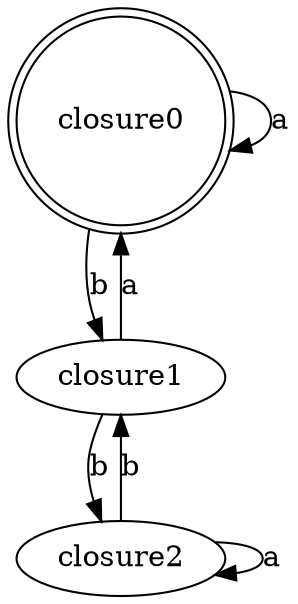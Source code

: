 digraph G {
	closure0 -> closure0 [label=a]
	closure0 -> closure1 [label=b]
	closure1 -> closure0 [label=a]
	closure1 -> closure2 [label=b]
	closure2 -> closure1 [label=b]
	closure2 -> closure2 [label=a]
	closure0 [shape=doublecircle]
}
